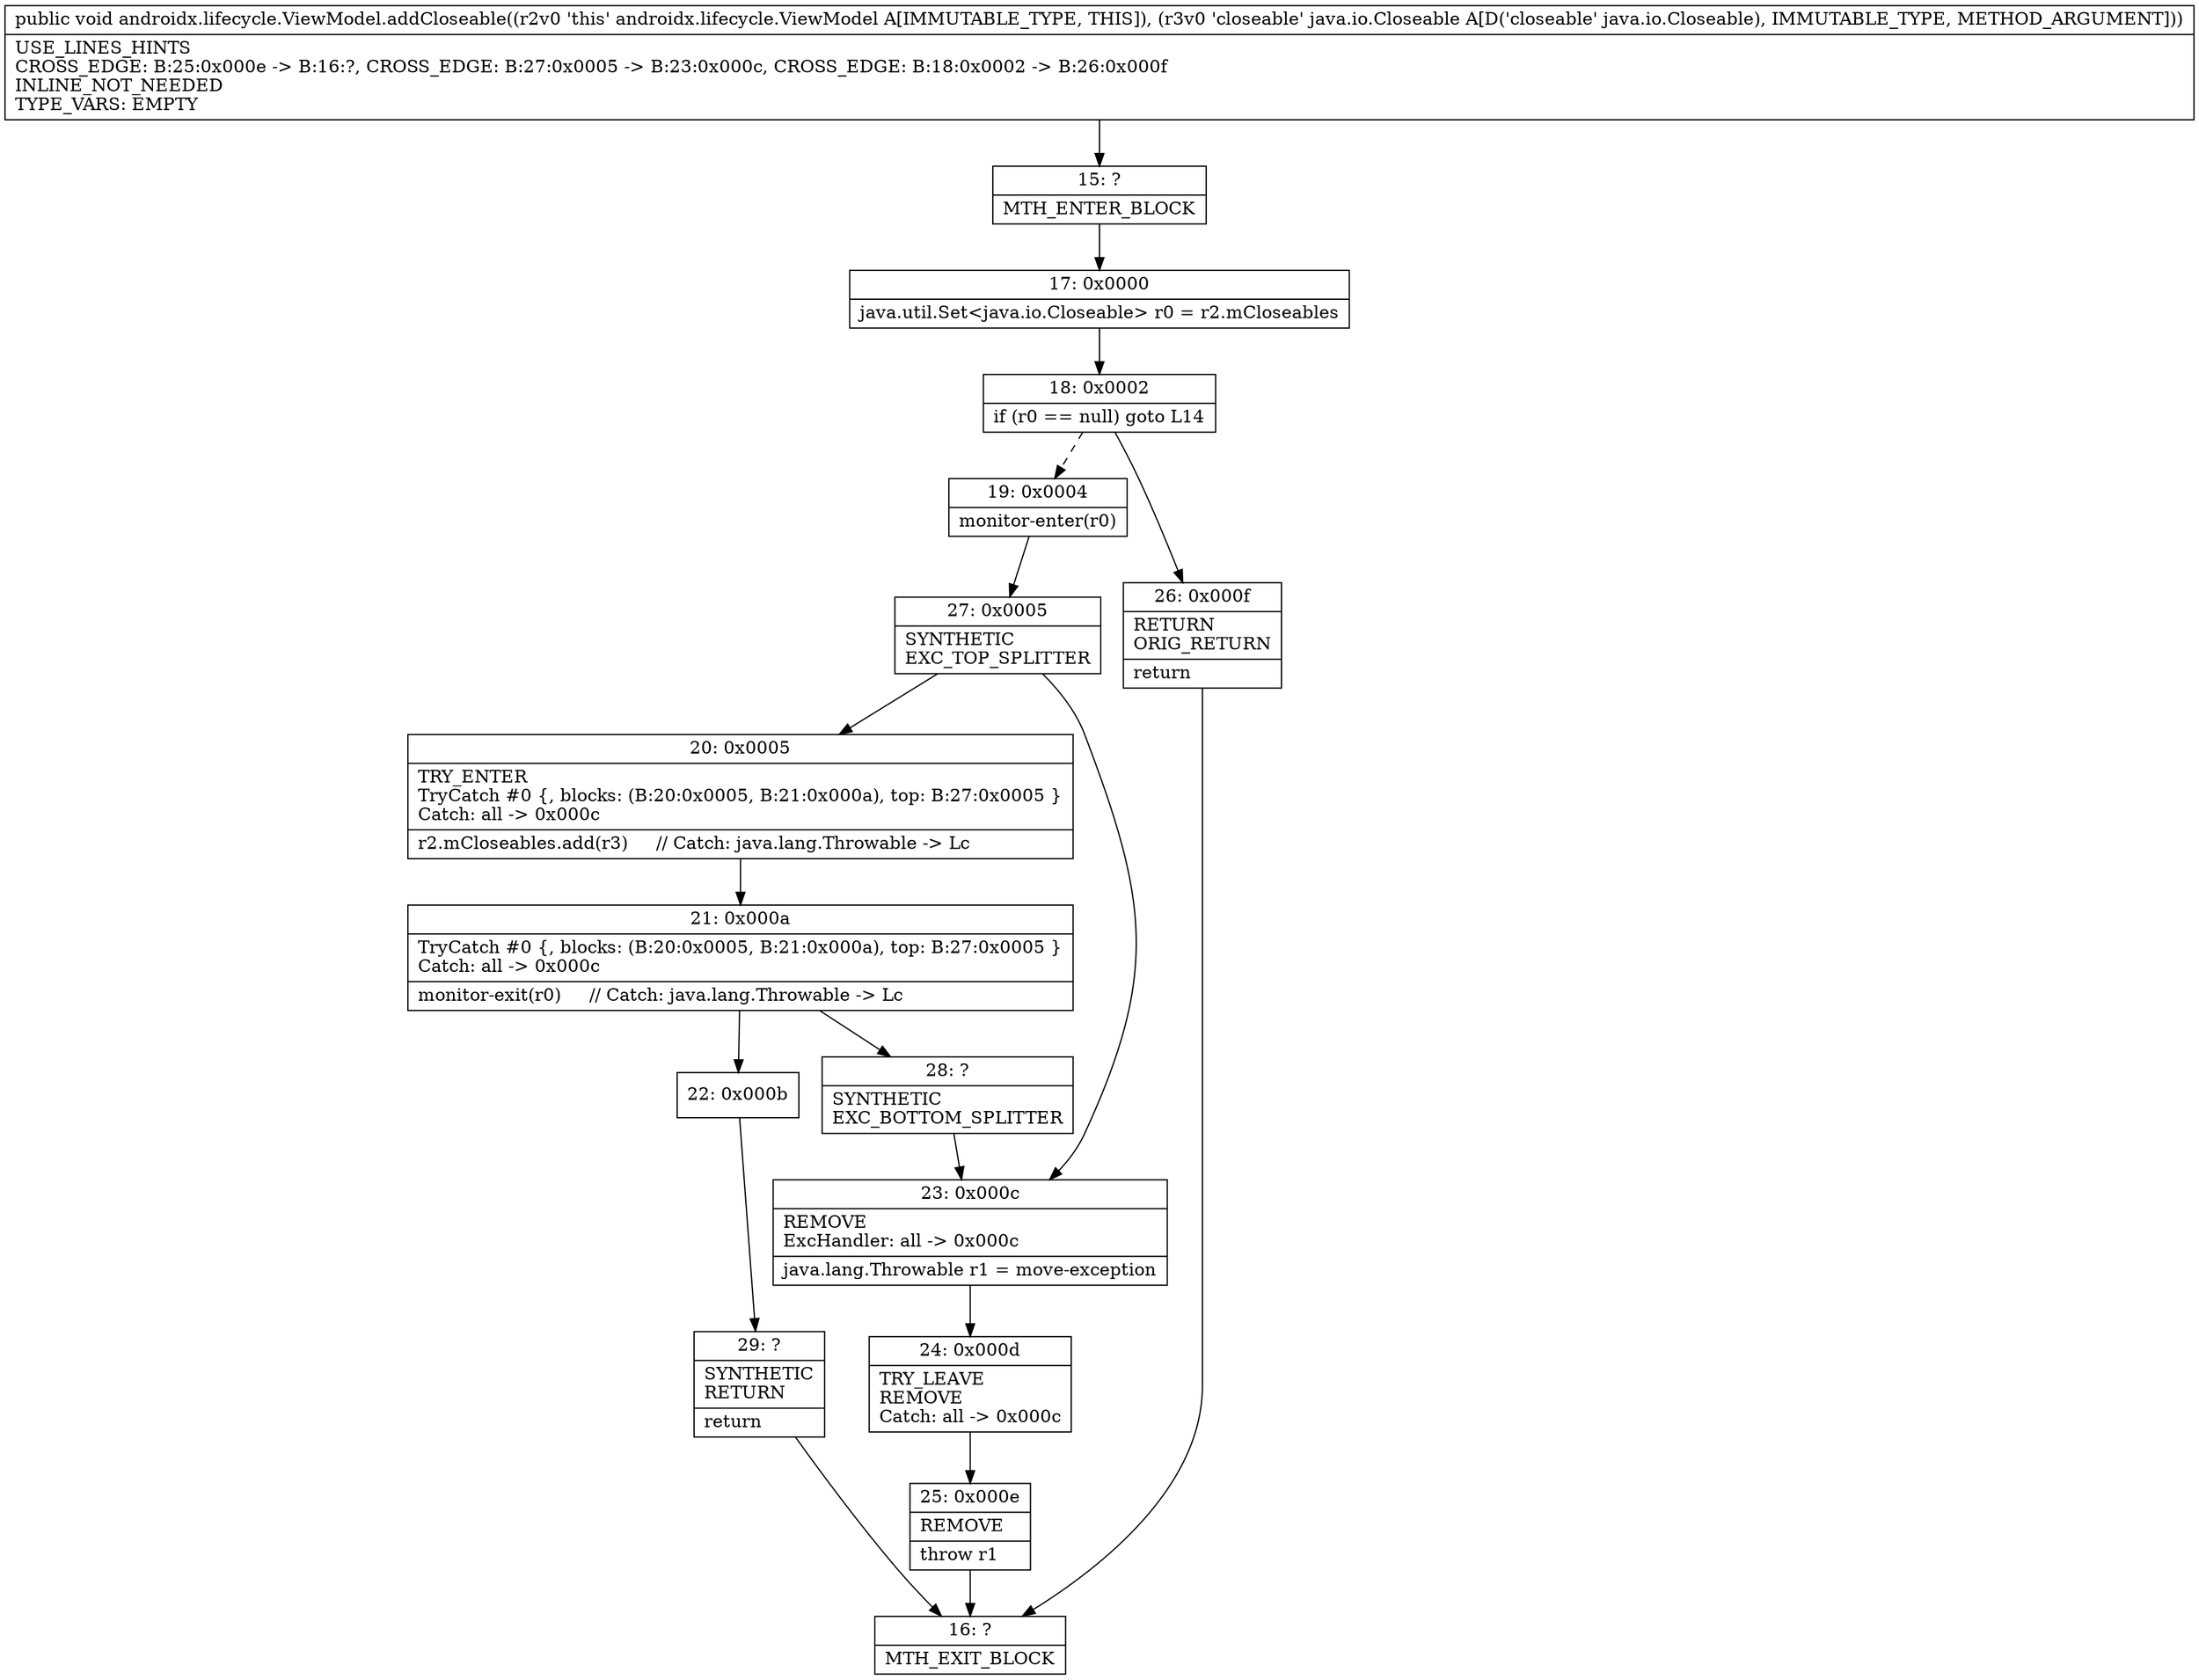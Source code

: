 digraph "CFG forandroidx.lifecycle.ViewModel.addCloseable(Ljava\/io\/Closeable;)V" {
Node_15 [shape=record,label="{15\:\ ?|MTH_ENTER_BLOCK\l}"];
Node_17 [shape=record,label="{17\:\ 0x0000|java.util.Set\<java.io.Closeable\> r0 = r2.mCloseables\l}"];
Node_18 [shape=record,label="{18\:\ 0x0002|if (r0 == null) goto L14\l}"];
Node_19 [shape=record,label="{19\:\ 0x0004|monitor\-enter(r0)\l}"];
Node_27 [shape=record,label="{27\:\ 0x0005|SYNTHETIC\lEXC_TOP_SPLITTER\l}"];
Node_20 [shape=record,label="{20\:\ 0x0005|TRY_ENTER\lTryCatch #0 \{, blocks: (B:20:0x0005, B:21:0x000a), top: B:27:0x0005 \}\lCatch: all \-\> 0x000c\l|r2.mCloseables.add(r3)     \/\/ Catch: java.lang.Throwable \-\> Lc\l}"];
Node_21 [shape=record,label="{21\:\ 0x000a|TryCatch #0 \{, blocks: (B:20:0x0005, B:21:0x000a), top: B:27:0x0005 \}\lCatch: all \-\> 0x000c\l|monitor\-exit(r0)     \/\/ Catch: java.lang.Throwable \-\> Lc\l}"];
Node_22 [shape=record,label="{22\:\ 0x000b}"];
Node_29 [shape=record,label="{29\:\ ?|SYNTHETIC\lRETURN\l|return\l}"];
Node_16 [shape=record,label="{16\:\ ?|MTH_EXIT_BLOCK\l}"];
Node_28 [shape=record,label="{28\:\ ?|SYNTHETIC\lEXC_BOTTOM_SPLITTER\l}"];
Node_23 [shape=record,label="{23\:\ 0x000c|REMOVE\lExcHandler: all \-\> 0x000c\l|java.lang.Throwable r1 = move\-exception\l}"];
Node_24 [shape=record,label="{24\:\ 0x000d|TRY_LEAVE\lREMOVE\lCatch: all \-\> 0x000c\l}"];
Node_25 [shape=record,label="{25\:\ 0x000e|REMOVE\l|throw r1\l}"];
Node_26 [shape=record,label="{26\:\ 0x000f|RETURN\lORIG_RETURN\l|return\l}"];
MethodNode[shape=record,label="{public void androidx.lifecycle.ViewModel.addCloseable((r2v0 'this' androidx.lifecycle.ViewModel A[IMMUTABLE_TYPE, THIS]), (r3v0 'closeable' java.io.Closeable A[D('closeable' java.io.Closeable), IMMUTABLE_TYPE, METHOD_ARGUMENT]))  | USE_LINES_HINTS\lCROSS_EDGE: B:25:0x000e \-\> B:16:?, CROSS_EDGE: B:27:0x0005 \-\> B:23:0x000c, CROSS_EDGE: B:18:0x0002 \-\> B:26:0x000f\lINLINE_NOT_NEEDED\lTYPE_VARS: EMPTY\l}"];
MethodNode -> Node_15;Node_15 -> Node_17;
Node_17 -> Node_18;
Node_18 -> Node_19[style=dashed];
Node_18 -> Node_26;
Node_19 -> Node_27;
Node_27 -> Node_20;
Node_27 -> Node_23;
Node_20 -> Node_21;
Node_21 -> Node_22;
Node_21 -> Node_28;
Node_22 -> Node_29;
Node_29 -> Node_16;
Node_28 -> Node_23;
Node_23 -> Node_24;
Node_24 -> Node_25;
Node_25 -> Node_16;
Node_26 -> Node_16;
}

